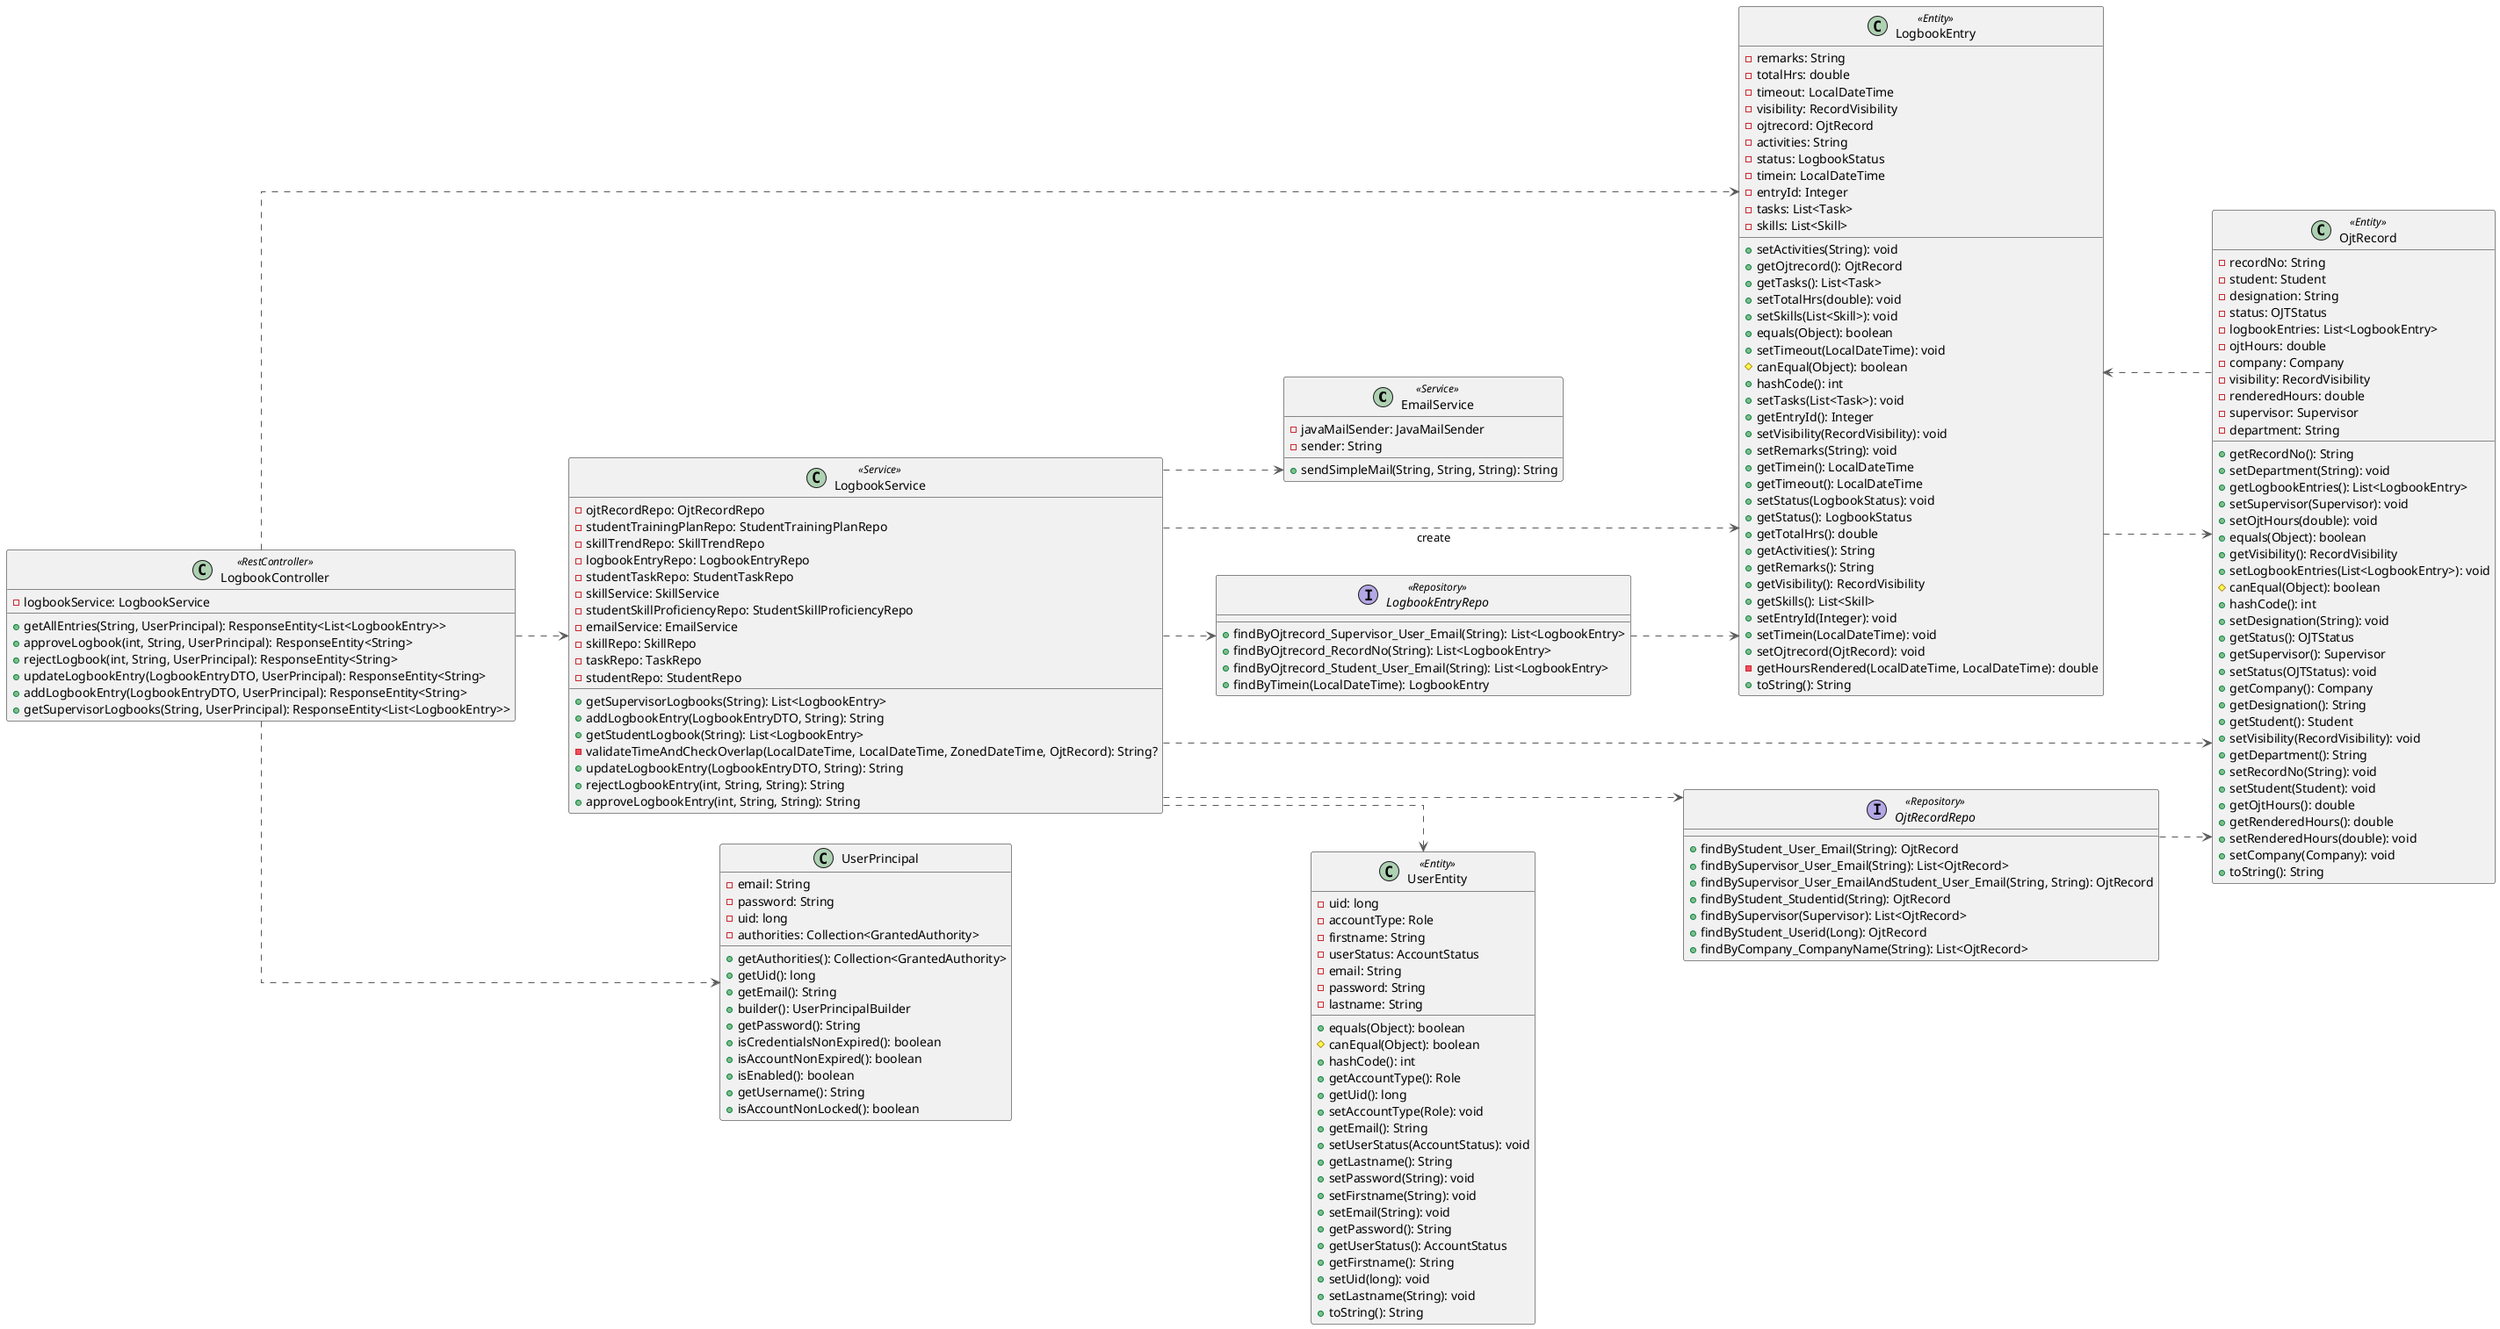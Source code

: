@startuml
left to right direction
skinparam linetype ortho

class EmailService << Service >> {
  - javaMailSender: JavaMailSender
  - sender: String
  + sendSimpleMail(String, String, String): String
}
class LogbookController << RestController >> {
  - logbookService: LogbookService
  + getAllEntries(String, UserPrincipal): ResponseEntity<List<LogbookEntry>>
  + approveLogbook(int, String, UserPrincipal): ResponseEntity<String>
  + rejectLogbook(int, String, UserPrincipal): ResponseEntity<String>
  + updateLogbookEntry(LogbookEntryDTO, UserPrincipal): ResponseEntity<String>
  + addLogbookEntry(LogbookEntryDTO, UserPrincipal): ResponseEntity<String>
  + getSupervisorLogbooks(String, UserPrincipal): ResponseEntity<List<LogbookEntry>>
}
class LogbookEntry << Entity >> {
  - remarks: String
  - totalHrs: double
  - timeout: LocalDateTime
  - visibility: RecordVisibility
  - ojtrecord: OjtRecord
  - activities: String
  - status: LogbookStatus
  - timein: LocalDateTime
  - entryId: Integer
  - tasks: List<Task>
  - skills: List<Skill>
  + setActivities(String): void
  + getOjtrecord(): OjtRecord
  + getTasks(): List<Task>
  + setTotalHrs(double): void
  + setSkills(List<Skill>): void
  + equals(Object): boolean
  + setTimeout(LocalDateTime): void
  # canEqual(Object): boolean
  + hashCode(): int
  + setTasks(List<Task>): void
  + getEntryId(): Integer
  + setVisibility(RecordVisibility): void
  + setRemarks(String): void
  + getTimein(): LocalDateTime
  + getTimeout(): LocalDateTime
  + setStatus(LogbookStatus): void
  + getStatus(): LogbookStatus
  + getTotalHrs(): double
  + getActivities(): String
  + getRemarks(): String
  + getVisibility(): RecordVisibility
  + getSkills(): List<Skill>
  + setEntryId(Integer): void
  + setTimein(LocalDateTime): void
  + setOjtrecord(OjtRecord): void
  - getHoursRendered(LocalDateTime, LocalDateTime): double
  + toString(): String
}
interface LogbookEntryRepo << Repository>> {
  + findByOjtrecord_Supervisor_User_Email(String): List<LogbookEntry>
  + findByOjtrecord_RecordNo(String): List<LogbookEntry>
  + findByOjtrecord_Student_User_Email(String): List<LogbookEntry>
  + findByTimein(LocalDateTime): LogbookEntry
}
class LogbookService << Service >> {
  - ojtRecordRepo: OjtRecordRepo
  - studentTrainingPlanRepo: StudentTrainingPlanRepo
  - skillTrendRepo: SkillTrendRepo
  - logbookEntryRepo: LogbookEntryRepo
  - studentTaskRepo: StudentTaskRepo
  - skillService: SkillService
  - studentSkillProficiencyRepo: StudentSkillProficiencyRepo
  - emailService: EmailService
  - skillRepo: SkillRepo
  - taskRepo: TaskRepo
  - studentRepo: StudentRepo
  + getSupervisorLogbooks(String): List<LogbookEntry>
  + addLogbookEntry(LogbookEntryDTO, String): String
  + getStudentLogbook(String): List<LogbookEntry>
  - validateTimeAndCheckOverlap(LocalDateTime, LocalDateTime, ZonedDateTime, OjtRecord): String?
  + updateLogbookEntry(LogbookEntryDTO, String): String
  + rejectLogbookEntry(int, String, String): String
  + approveLogbookEntry(int, String, String): String
}
class OjtRecord << Entity >> {
  - recordNo: String
  - student: Student
  - designation: String
  - status: OJTStatus
  - logbookEntries: List<LogbookEntry>
  - ojtHours: double
  - company: Company
  - visibility: RecordVisibility
  - renderedHours: double
  - supervisor: Supervisor
  - department: String
  + getRecordNo(): String
  + setDepartment(String): void
  + getLogbookEntries(): List<LogbookEntry>
  + setSupervisor(Supervisor): void
  + setOjtHours(double): void
  + equals(Object): boolean
  + getVisibility(): RecordVisibility
  + setLogbookEntries(List<LogbookEntry>): void
  # canEqual(Object): boolean
  + hashCode(): int
  + setDesignation(String): void
  + getStatus(): OJTStatus
  + getSupervisor(): Supervisor
  + setStatus(OJTStatus): void
  + getCompany(): Company
  + getDesignation(): String
  + getStudent(): Student
  + setVisibility(RecordVisibility): void
  + getDepartment(): String
  + setRecordNo(String): void
  + setStudent(Student): void
  + getOjtHours(): double
  + getRenderedHours(): double
  + setRenderedHours(double): void
  + setCompany(Company): void
  + toString(): String
}
interface OjtRecordRepo << Repository>> {
  + findByStudent_User_Email(String): OjtRecord
  + findBySupervisor_User_Email(String): List<OjtRecord>
  + findBySupervisor_User_EmailAndStudent_User_Email(String, String): OjtRecord
  + findByStudent_Studentid(String): OjtRecord
  + findBySupervisor(Supervisor): List<OjtRecord>
  + findByStudent_Userid(Long): OjtRecord
  + findByCompany_CompanyName(String): List<OjtRecord>
}
class UserEntity << Entity >> {
  - uid: long
  - accountType: Role
  - firstname: String
  - userStatus: AccountStatus
  - email: String
  - password: String
  - lastname: String
  + equals(Object): boolean
  # canEqual(Object): boolean
  + hashCode(): int
  + getAccountType(): Role
  + getUid(): long
  + setAccountType(Role): void
  + getEmail(): String
  + setUserStatus(AccountStatus): void
  + getLastname(): String
  + setPassword(String): void
  + setFirstname(String): void
  + setEmail(String): void
  + getPassword(): String
  + getUserStatus(): AccountStatus
  + getFirstname(): String
  + setUid(long): void
  + setLastname(String): void
  + toString(): String
}
class UserPrincipal {
  - email: String
  - password: String
  - uid: long
  - authorities: Collection<GrantedAuthority>
  + getAuthorities(): Collection<GrantedAuthority>
  + getUid(): long
  + getEmail(): String
  + builder(): UserPrincipalBuilder
  + getPassword(): String
  + isCredentialsNonExpired(): boolean
  + isAccountNonExpired(): boolean
  + isEnabled(): boolean
  + getUsername(): String
  + isAccountNonLocked(): boolean
}

LogbookController  -[#595959,dashed]->  LogbookEntry
LogbookController  -[#595959,dashed]->  LogbookService
LogbookController  -[#595959,dashed]->  UserPrincipal
LogbookEntry       -[#595959,dashed]->  OjtRecord
LogbookEntryRepo   -[#595959,dashed]->  LogbookEntry
LogbookService     -[#595959,dashed]->  EmailService
LogbookService     -[#595959,dashed]->  LogbookEntry      : "«create»"
LogbookService     -[#595959,dashed]->  LogbookEntryRepo
LogbookService     -[#595959,dashed]->  OjtRecord
LogbookService     -[#595959,dashed]->  OjtRecordRepo
LogbookService     -[#595959,dashed]->  UserEntity
OjtRecord          -[#595959,dashed]->  LogbookEntry
OjtRecordRepo      -[#595959,dashed]->  OjtRecord
@enduml